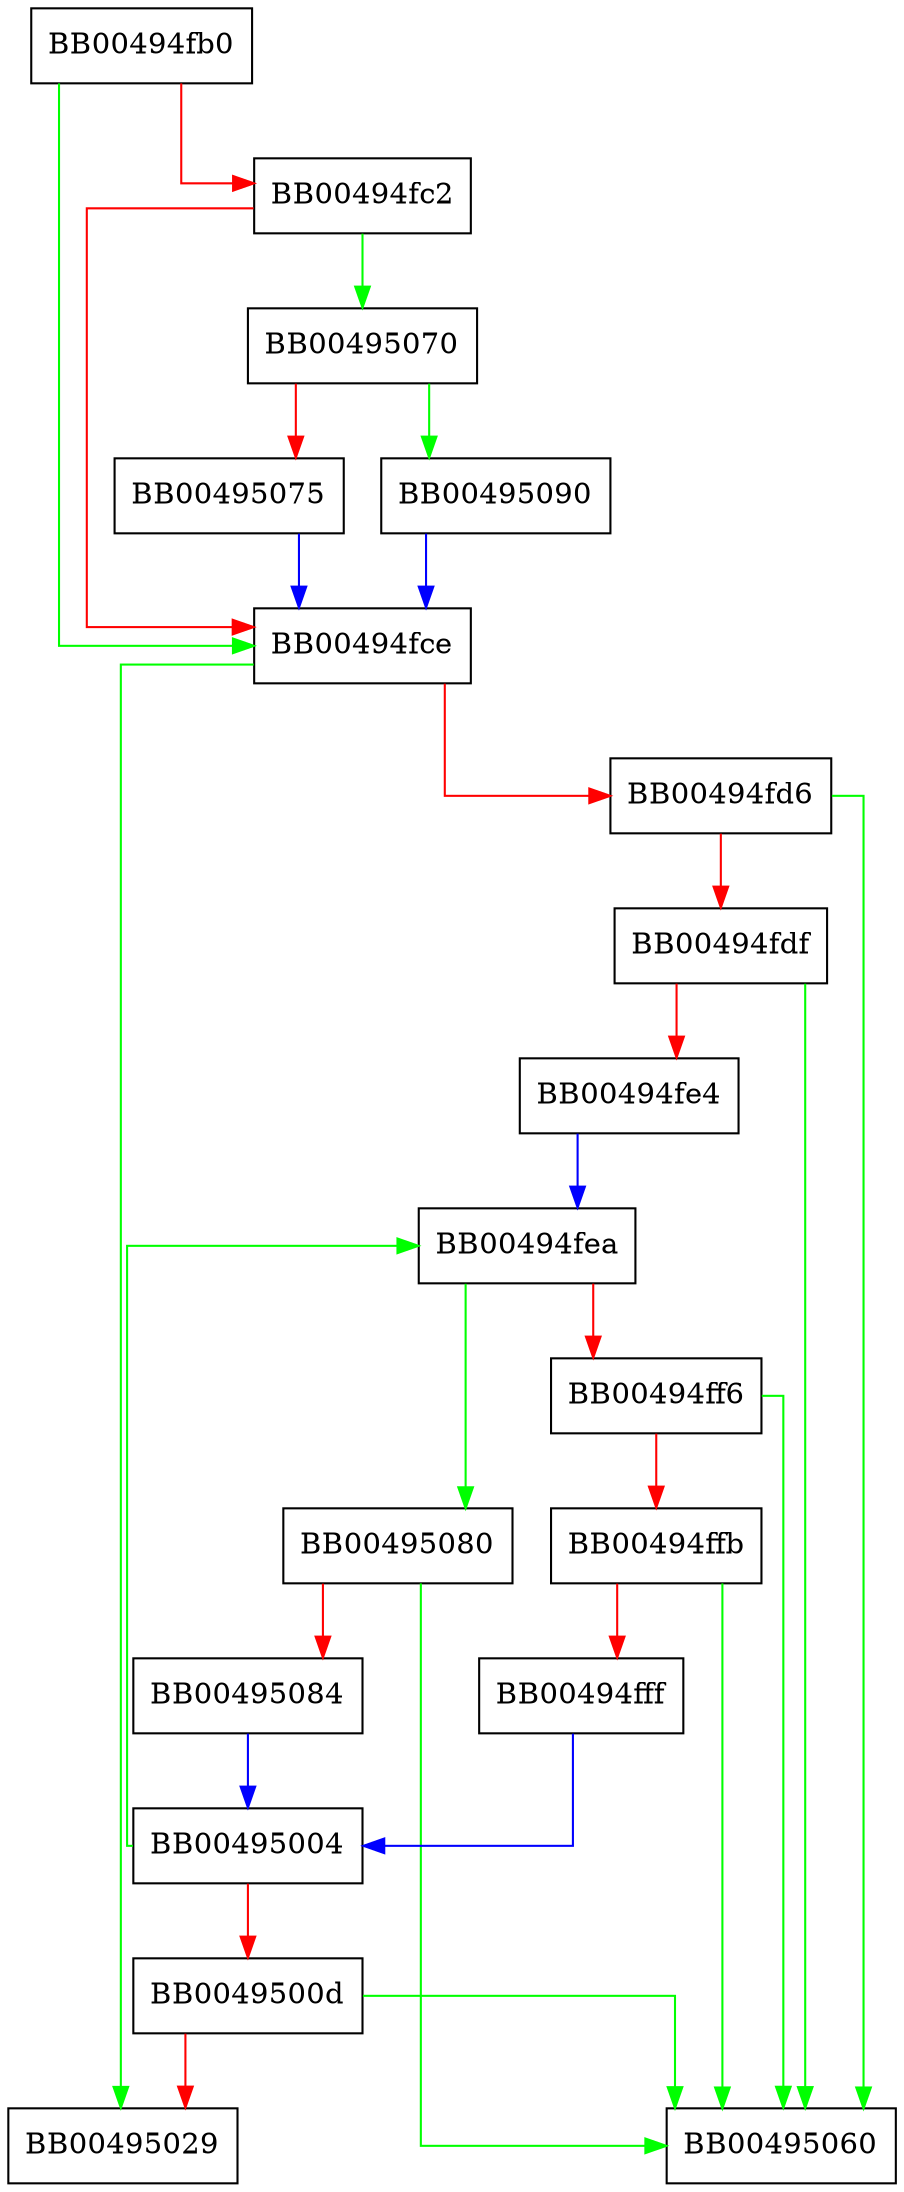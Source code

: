 digraph SSL_set1_client_cert_type {
  node [shape="box"];
  graph [splines=ortho];
  BB00494fb0 -> BB00494fce [color="green"];
  BB00494fb0 -> BB00494fc2 [color="red"];
  BB00494fc2 -> BB00495070 [color="green"];
  BB00494fc2 -> BB00494fce [color="red"];
  BB00494fce -> BB00495029 [color="green"];
  BB00494fce -> BB00494fd6 [color="red"];
  BB00494fd6 -> BB00495060 [color="green"];
  BB00494fd6 -> BB00494fdf [color="red"];
  BB00494fdf -> BB00495060 [color="green"];
  BB00494fdf -> BB00494fe4 [color="red"];
  BB00494fe4 -> BB00494fea [color="blue"];
  BB00494fea -> BB00495080 [color="green"];
  BB00494fea -> BB00494ff6 [color="red"];
  BB00494ff6 -> BB00495060 [color="green"];
  BB00494ff6 -> BB00494ffb [color="red"];
  BB00494ffb -> BB00495060 [color="green"];
  BB00494ffb -> BB00494fff [color="red"];
  BB00494fff -> BB00495004 [color="blue"];
  BB00495004 -> BB00494fea [color="green"];
  BB00495004 -> BB0049500d [color="red"];
  BB0049500d -> BB00495060 [color="green"];
  BB0049500d -> BB00495029 [color="red"];
  BB00495070 -> BB00495090 [color="green"];
  BB00495070 -> BB00495075 [color="red"];
  BB00495075 -> BB00494fce [color="blue"];
  BB00495080 -> BB00495060 [color="green"];
  BB00495080 -> BB00495084 [color="red"];
  BB00495084 -> BB00495004 [color="blue"];
  BB00495090 -> BB00494fce [color="blue"];
}